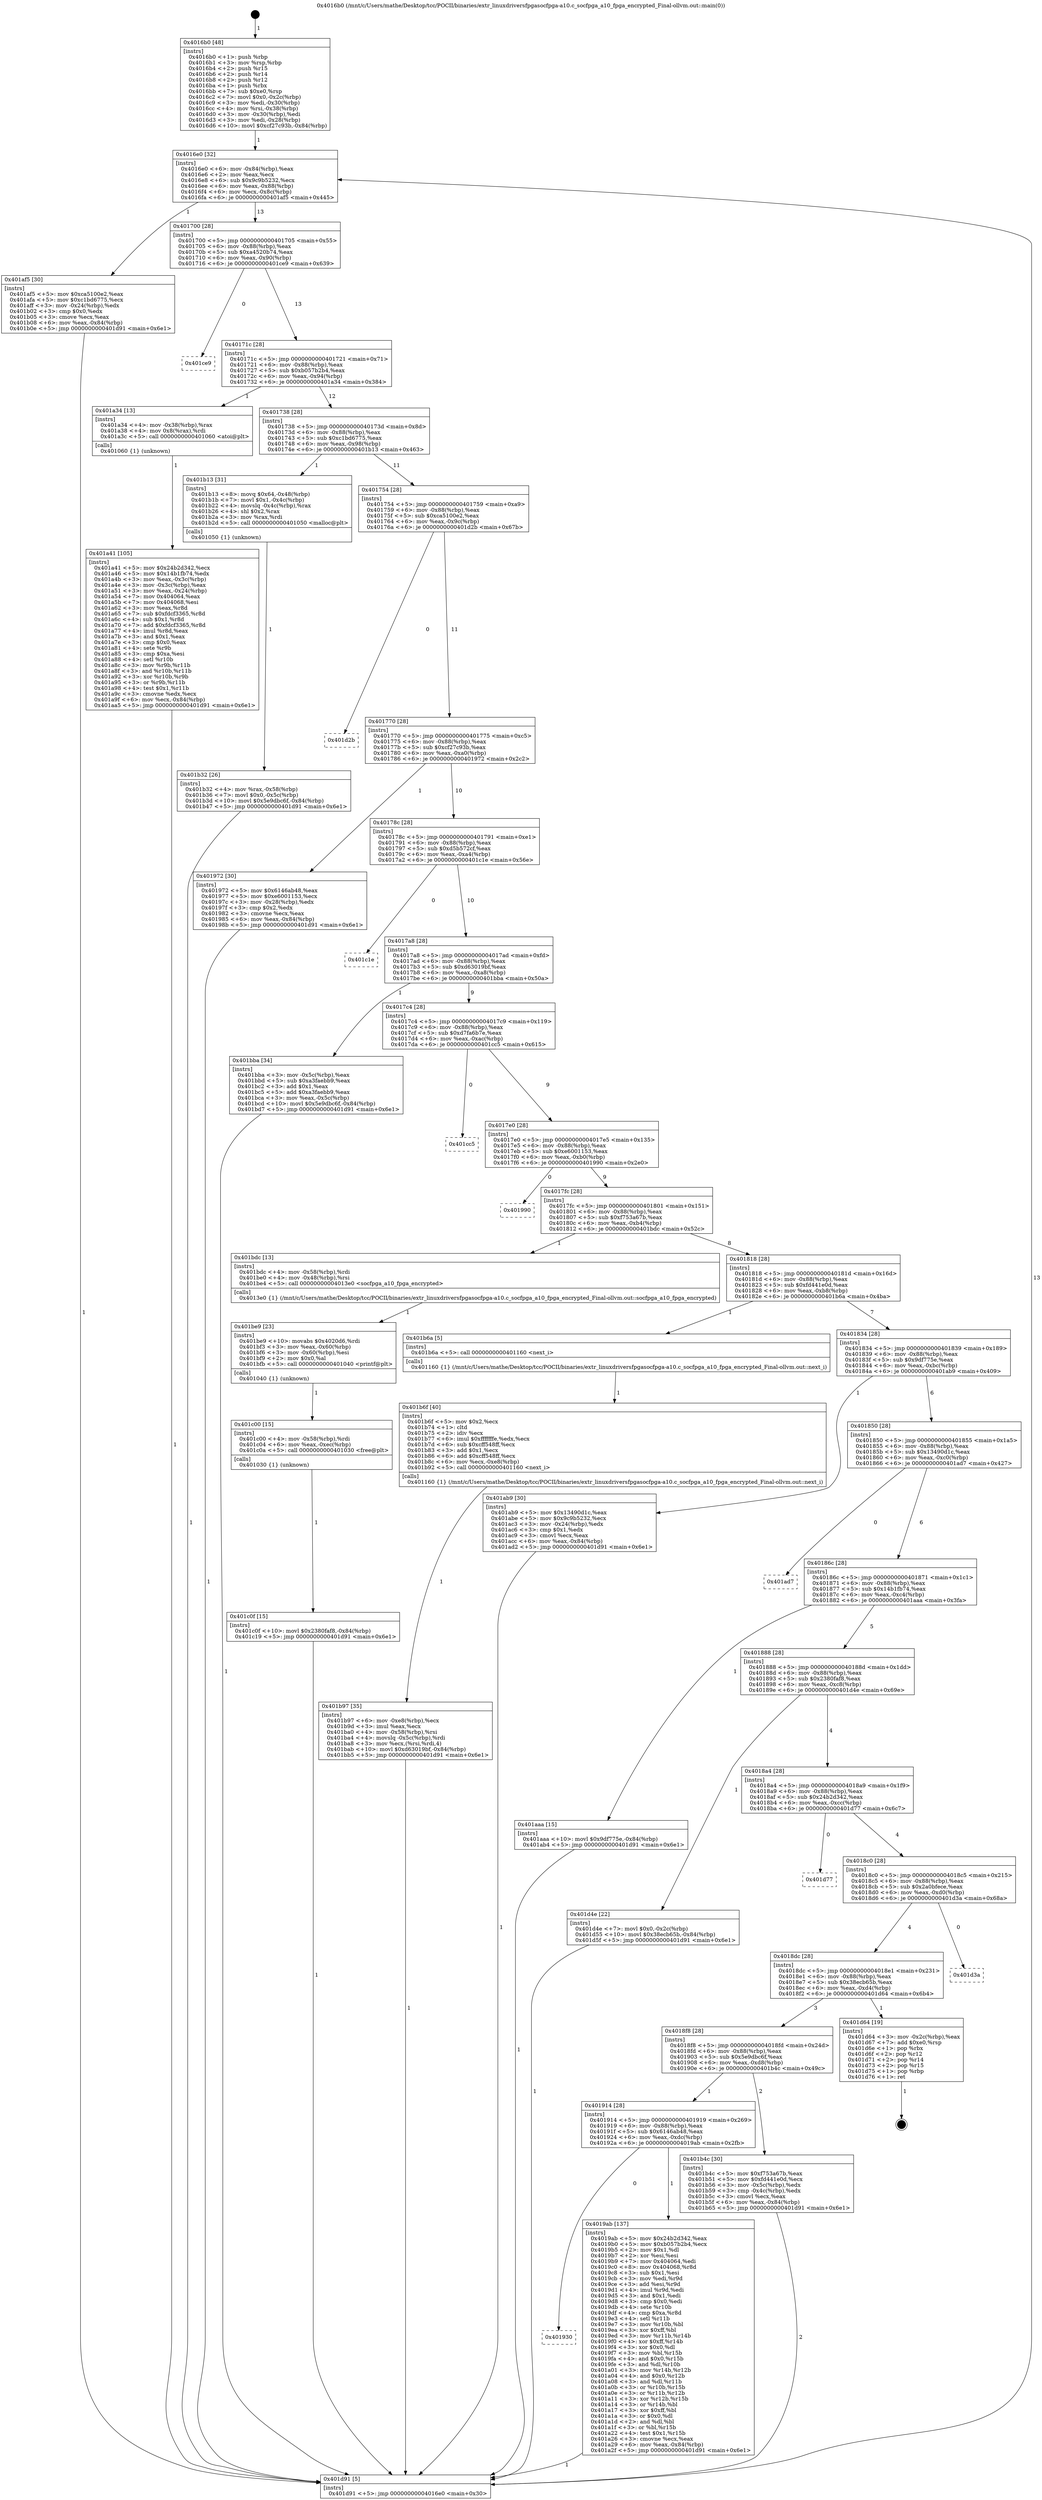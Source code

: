 digraph "0x4016b0" {
  label = "0x4016b0 (/mnt/c/Users/mathe/Desktop/tcc/POCII/binaries/extr_linuxdriversfpgasocfpga-a10.c_socfpga_a10_fpga_encrypted_Final-ollvm.out::main(0))"
  labelloc = "t"
  node[shape=record]

  Entry [label="",width=0.3,height=0.3,shape=circle,fillcolor=black,style=filled]
  "0x4016e0" [label="{
     0x4016e0 [32]\l
     | [instrs]\l
     &nbsp;&nbsp;0x4016e0 \<+6\>: mov -0x84(%rbp),%eax\l
     &nbsp;&nbsp;0x4016e6 \<+2\>: mov %eax,%ecx\l
     &nbsp;&nbsp;0x4016e8 \<+6\>: sub $0x9c9b5232,%ecx\l
     &nbsp;&nbsp;0x4016ee \<+6\>: mov %eax,-0x88(%rbp)\l
     &nbsp;&nbsp;0x4016f4 \<+6\>: mov %ecx,-0x8c(%rbp)\l
     &nbsp;&nbsp;0x4016fa \<+6\>: je 0000000000401af5 \<main+0x445\>\l
  }"]
  "0x401af5" [label="{
     0x401af5 [30]\l
     | [instrs]\l
     &nbsp;&nbsp;0x401af5 \<+5\>: mov $0xca5100e2,%eax\l
     &nbsp;&nbsp;0x401afa \<+5\>: mov $0xc1bd6775,%ecx\l
     &nbsp;&nbsp;0x401aff \<+3\>: mov -0x24(%rbp),%edx\l
     &nbsp;&nbsp;0x401b02 \<+3\>: cmp $0x0,%edx\l
     &nbsp;&nbsp;0x401b05 \<+3\>: cmove %ecx,%eax\l
     &nbsp;&nbsp;0x401b08 \<+6\>: mov %eax,-0x84(%rbp)\l
     &nbsp;&nbsp;0x401b0e \<+5\>: jmp 0000000000401d91 \<main+0x6e1\>\l
  }"]
  "0x401700" [label="{
     0x401700 [28]\l
     | [instrs]\l
     &nbsp;&nbsp;0x401700 \<+5\>: jmp 0000000000401705 \<main+0x55\>\l
     &nbsp;&nbsp;0x401705 \<+6\>: mov -0x88(%rbp),%eax\l
     &nbsp;&nbsp;0x40170b \<+5\>: sub $0xa4520b74,%eax\l
     &nbsp;&nbsp;0x401710 \<+6\>: mov %eax,-0x90(%rbp)\l
     &nbsp;&nbsp;0x401716 \<+6\>: je 0000000000401ce9 \<main+0x639\>\l
  }"]
  Exit [label="",width=0.3,height=0.3,shape=circle,fillcolor=black,style=filled,peripheries=2]
  "0x401ce9" [label="{
     0x401ce9\l
  }", style=dashed]
  "0x40171c" [label="{
     0x40171c [28]\l
     | [instrs]\l
     &nbsp;&nbsp;0x40171c \<+5\>: jmp 0000000000401721 \<main+0x71\>\l
     &nbsp;&nbsp;0x401721 \<+6\>: mov -0x88(%rbp),%eax\l
     &nbsp;&nbsp;0x401727 \<+5\>: sub $0xb057b2b4,%eax\l
     &nbsp;&nbsp;0x40172c \<+6\>: mov %eax,-0x94(%rbp)\l
     &nbsp;&nbsp;0x401732 \<+6\>: je 0000000000401a34 \<main+0x384\>\l
  }"]
  "0x401c0f" [label="{
     0x401c0f [15]\l
     | [instrs]\l
     &nbsp;&nbsp;0x401c0f \<+10\>: movl $0x2380faf8,-0x84(%rbp)\l
     &nbsp;&nbsp;0x401c19 \<+5\>: jmp 0000000000401d91 \<main+0x6e1\>\l
  }"]
  "0x401a34" [label="{
     0x401a34 [13]\l
     | [instrs]\l
     &nbsp;&nbsp;0x401a34 \<+4\>: mov -0x38(%rbp),%rax\l
     &nbsp;&nbsp;0x401a38 \<+4\>: mov 0x8(%rax),%rdi\l
     &nbsp;&nbsp;0x401a3c \<+5\>: call 0000000000401060 \<atoi@plt\>\l
     | [calls]\l
     &nbsp;&nbsp;0x401060 \{1\} (unknown)\l
  }"]
  "0x401738" [label="{
     0x401738 [28]\l
     | [instrs]\l
     &nbsp;&nbsp;0x401738 \<+5\>: jmp 000000000040173d \<main+0x8d\>\l
     &nbsp;&nbsp;0x40173d \<+6\>: mov -0x88(%rbp),%eax\l
     &nbsp;&nbsp;0x401743 \<+5\>: sub $0xc1bd6775,%eax\l
     &nbsp;&nbsp;0x401748 \<+6\>: mov %eax,-0x98(%rbp)\l
     &nbsp;&nbsp;0x40174e \<+6\>: je 0000000000401b13 \<main+0x463\>\l
  }"]
  "0x401c00" [label="{
     0x401c00 [15]\l
     | [instrs]\l
     &nbsp;&nbsp;0x401c00 \<+4\>: mov -0x58(%rbp),%rdi\l
     &nbsp;&nbsp;0x401c04 \<+6\>: mov %eax,-0xec(%rbp)\l
     &nbsp;&nbsp;0x401c0a \<+5\>: call 0000000000401030 \<free@plt\>\l
     | [calls]\l
     &nbsp;&nbsp;0x401030 \{1\} (unknown)\l
  }"]
  "0x401b13" [label="{
     0x401b13 [31]\l
     | [instrs]\l
     &nbsp;&nbsp;0x401b13 \<+8\>: movq $0x64,-0x48(%rbp)\l
     &nbsp;&nbsp;0x401b1b \<+7\>: movl $0x1,-0x4c(%rbp)\l
     &nbsp;&nbsp;0x401b22 \<+4\>: movslq -0x4c(%rbp),%rax\l
     &nbsp;&nbsp;0x401b26 \<+4\>: shl $0x2,%rax\l
     &nbsp;&nbsp;0x401b2a \<+3\>: mov %rax,%rdi\l
     &nbsp;&nbsp;0x401b2d \<+5\>: call 0000000000401050 \<malloc@plt\>\l
     | [calls]\l
     &nbsp;&nbsp;0x401050 \{1\} (unknown)\l
  }"]
  "0x401754" [label="{
     0x401754 [28]\l
     | [instrs]\l
     &nbsp;&nbsp;0x401754 \<+5\>: jmp 0000000000401759 \<main+0xa9\>\l
     &nbsp;&nbsp;0x401759 \<+6\>: mov -0x88(%rbp),%eax\l
     &nbsp;&nbsp;0x40175f \<+5\>: sub $0xca5100e2,%eax\l
     &nbsp;&nbsp;0x401764 \<+6\>: mov %eax,-0x9c(%rbp)\l
     &nbsp;&nbsp;0x40176a \<+6\>: je 0000000000401d2b \<main+0x67b\>\l
  }"]
  "0x401be9" [label="{
     0x401be9 [23]\l
     | [instrs]\l
     &nbsp;&nbsp;0x401be9 \<+10\>: movabs $0x4020d6,%rdi\l
     &nbsp;&nbsp;0x401bf3 \<+3\>: mov %eax,-0x60(%rbp)\l
     &nbsp;&nbsp;0x401bf6 \<+3\>: mov -0x60(%rbp),%esi\l
     &nbsp;&nbsp;0x401bf9 \<+2\>: mov $0x0,%al\l
     &nbsp;&nbsp;0x401bfb \<+5\>: call 0000000000401040 \<printf@plt\>\l
     | [calls]\l
     &nbsp;&nbsp;0x401040 \{1\} (unknown)\l
  }"]
  "0x401d2b" [label="{
     0x401d2b\l
  }", style=dashed]
  "0x401770" [label="{
     0x401770 [28]\l
     | [instrs]\l
     &nbsp;&nbsp;0x401770 \<+5\>: jmp 0000000000401775 \<main+0xc5\>\l
     &nbsp;&nbsp;0x401775 \<+6\>: mov -0x88(%rbp),%eax\l
     &nbsp;&nbsp;0x40177b \<+5\>: sub $0xcf27c93b,%eax\l
     &nbsp;&nbsp;0x401780 \<+6\>: mov %eax,-0xa0(%rbp)\l
     &nbsp;&nbsp;0x401786 \<+6\>: je 0000000000401972 \<main+0x2c2\>\l
  }"]
  "0x401b97" [label="{
     0x401b97 [35]\l
     | [instrs]\l
     &nbsp;&nbsp;0x401b97 \<+6\>: mov -0xe8(%rbp),%ecx\l
     &nbsp;&nbsp;0x401b9d \<+3\>: imul %eax,%ecx\l
     &nbsp;&nbsp;0x401ba0 \<+4\>: mov -0x58(%rbp),%rsi\l
     &nbsp;&nbsp;0x401ba4 \<+4\>: movslq -0x5c(%rbp),%rdi\l
     &nbsp;&nbsp;0x401ba8 \<+3\>: mov %ecx,(%rsi,%rdi,4)\l
     &nbsp;&nbsp;0x401bab \<+10\>: movl $0xd63019bf,-0x84(%rbp)\l
     &nbsp;&nbsp;0x401bb5 \<+5\>: jmp 0000000000401d91 \<main+0x6e1\>\l
  }"]
  "0x401972" [label="{
     0x401972 [30]\l
     | [instrs]\l
     &nbsp;&nbsp;0x401972 \<+5\>: mov $0x6146ab48,%eax\l
     &nbsp;&nbsp;0x401977 \<+5\>: mov $0xe6001153,%ecx\l
     &nbsp;&nbsp;0x40197c \<+3\>: mov -0x28(%rbp),%edx\l
     &nbsp;&nbsp;0x40197f \<+3\>: cmp $0x2,%edx\l
     &nbsp;&nbsp;0x401982 \<+3\>: cmovne %ecx,%eax\l
     &nbsp;&nbsp;0x401985 \<+6\>: mov %eax,-0x84(%rbp)\l
     &nbsp;&nbsp;0x40198b \<+5\>: jmp 0000000000401d91 \<main+0x6e1\>\l
  }"]
  "0x40178c" [label="{
     0x40178c [28]\l
     | [instrs]\l
     &nbsp;&nbsp;0x40178c \<+5\>: jmp 0000000000401791 \<main+0xe1\>\l
     &nbsp;&nbsp;0x401791 \<+6\>: mov -0x88(%rbp),%eax\l
     &nbsp;&nbsp;0x401797 \<+5\>: sub $0xd5b572cf,%eax\l
     &nbsp;&nbsp;0x40179c \<+6\>: mov %eax,-0xa4(%rbp)\l
     &nbsp;&nbsp;0x4017a2 \<+6\>: je 0000000000401c1e \<main+0x56e\>\l
  }"]
  "0x401d91" [label="{
     0x401d91 [5]\l
     | [instrs]\l
     &nbsp;&nbsp;0x401d91 \<+5\>: jmp 00000000004016e0 \<main+0x30\>\l
  }"]
  "0x4016b0" [label="{
     0x4016b0 [48]\l
     | [instrs]\l
     &nbsp;&nbsp;0x4016b0 \<+1\>: push %rbp\l
     &nbsp;&nbsp;0x4016b1 \<+3\>: mov %rsp,%rbp\l
     &nbsp;&nbsp;0x4016b4 \<+2\>: push %r15\l
     &nbsp;&nbsp;0x4016b6 \<+2\>: push %r14\l
     &nbsp;&nbsp;0x4016b8 \<+2\>: push %r12\l
     &nbsp;&nbsp;0x4016ba \<+1\>: push %rbx\l
     &nbsp;&nbsp;0x4016bb \<+7\>: sub $0xe0,%rsp\l
     &nbsp;&nbsp;0x4016c2 \<+7\>: movl $0x0,-0x2c(%rbp)\l
     &nbsp;&nbsp;0x4016c9 \<+3\>: mov %edi,-0x30(%rbp)\l
     &nbsp;&nbsp;0x4016cc \<+4\>: mov %rsi,-0x38(%rbp)\l
     &nbsp;&nbsp;0x4016d0 \<+3\>: mov -0x30(%rbp),%edi\l
     &nbsp;&nbsp;0x4016d3 \<+3\>: mov %edi,-0x28(%rbp)\l
     &nbsp;&nbsp;0x4016d6 \<+10\>: movl $0xcf27c93b,-0x84(%rbp)\l
  }"]
  "0x401b6f" [label="{
     0x401b6f [40]\l
     | [instrs]\l
     &nbsp;&nbsp;0x401b6f \<+5\>: mov $0x2,%ecx\l
     &nbsp;&nbsp;0x401b74 \<+1\>: cltd\l
     &nbsp;&nbsp;0x401b75 \<+2\>: idiv %ecx\l
     &nbsp;&nbsp;0x401b77 \<+6\>: imul $0xfffffffe,%edx,%ecx\l
     &nbsp;&nbsp;0x401b7d \<+6\>: sub $0xcff548ff,%ecx\l
     &nbsp;&nbsp;0x401b83 \<+3\>: add $0x1,%ecx\l
     &nbsp;&nbsp;0x401b86 \<+6\>: add $0xcff548ff,%ecx\l
     &nbsp;&nbsp;0x401b8c \<+6\>: mov %ecx,-0xe8(%rbp)\l
     &nbsp;&nbsp;0x401b92 \<+5\>: call 0000000000401160 \<next_i\>\l
     | [calls]\l
     &nbsp;&nbsp;0x401160 \{1\} (/mnt/c/Users/mathe/Desktop/tcc/POCII/binaries/extr_linuxdriversfpgasocfpga-a10.c_socfpga_a10_fpga_encrypted_Final-ollvm.out::next_i)\l
  }"]
  "0x401c1e" [label="{
     0x401c1e\l
  }", style=dashed]
  "0x4017a8" [label="{
     0x4017a8 [28]\l
     | [instrs]\l
     &nbsp;&nbsp;0x4017a8 \<+5\>: jmp 00000000004017ad \<main+0xfd\>\l
     &nbsp;&nbsp;0x4017ad \<+6\>: mov -0x88(%rbp),%eax\l
     &nbsp;&nbsp;0x4017b3 \<+5\>: sub $0xd63019bf,%eax\l
     &nbsp;&nbsp;0x4017b8 \<+6\>: mov %eax,-0xa8(%rbp)\l
     &nbsp;&nbsp;0x4017be \<+6\>: je 0000000000401bba \<main+0x50a\>\l
  }"]
  "0x401b32" [label="{
     0x401b32 [26]\l
     | [instrs]\l
     &nbsp;&nbsp;0x401b32 \<+4\>: mov %rax,-0x58(%rbp)\l
     &nbsp;&nbsp;0x401b36 \<+7\>: movl $0x0,-0x5c(%rbp)\l
     &nbsp;&nbsp;0x401b3d \<+10\>: movl $0x5e9dbc6f,-0x84(%rbp)\l
     &nbsp;&nbsp;0x401b47 \<+5\>: jmp 0000000000401d91 \<main+0x6e1\>\l
  }"]
  "0x401bba" [label="{
     0x401bba [34]\l
     | [instrs]\l
     &nbsp;&nbsp;0x401bba \<+3\>: mov -0x5c(%rbp),%eax\l
     &nbsp;&nbsp;0x401bbd \<+5\>: sub $0xa3faebb9,%eax\l
     &nbsp;&nbsp;0x401bc2 \<+3\>: add $0x1,%eax\l
     &nbsp;&nbsp;0x401bc5 \<+5\>: add $0xa3faebb9,%eax\l
     &nbsp;&nbsp;0x401bca \<+3\>: mov %eax,-0x5c(%rbp)\l
     &nbsp;&nbsp;0x401bcd \<+10\>: movl $0x5e9dbc6f,-0x84(%rbp)\l
     &nbsp;&nbsp;0x401bd7 \<+5\>: jmp 0000000000401d91 \<main+0x6e1\>\l
  }"]
  "0x4017c4" [label="{
     0x4017c4 [28]\l
     | [instrs]\l
     &nbsp;&nbsp;0x4017c4 \<+5\>: jmp 00000000004017c9 \<main+0x119\>\l
     &nbsp;&nbsp;0x4017c9 \<+6\>: mov -0x88(%rbp),%eax\l
     &nbsp;&nbsp;0x4017cf \<+5\>: sub $0xd7fa6b7e,%eax\l
     &nbsp;&nbsp;0x4017d4 \<+6\>: mov %eax,-0xac(%rbp)\l
     &nbsp;&nbsp;0x4017da \<+6\>: je 0000000000401cc5 \<main+0x615\>\l
  }"]
  "0x401a41" [label="{
     0x401a41 [105]\l
     | [instrs]\l
     &nbsp;&nbsp;0x401a41 \<+5\>: mov $0x24b2d342,%ecx\l
     &nbsp;&nbsp;0x401a46 \<+5\>: mov $0x14b1fb74,%edx\l
     &nbsp;&nbsp;0x401a4b \<+3\>: mov %eax,-0x3c(%rbp)\l
     &nbsp;&nbsp;0x401a4e \<+3\>: mov -0x3c(%rbp),%eax\l
     &nbsp;&nbsp;0x401a51 \<+3\>: mov %eax,-0x24(%rbp)\l
     &nbsp;&nbsp;0x401a54 \<+7\>: mov 0x404064,%eax\l
     &nbsp;&nbsp;0x401a5b \<+7\>: mov 0x404068,%esi\l
     &nbsp;&nbsp;0x401a62 \<+3\>: mov %eax,%r8d\l
     &nbsp;&nbsp;0x401a65 \<+7\>: sub $0xfdcf3365,%r8d\l
     &nbsp;&nbsp;0x401a6c \<+4\>: sub $0x1,%r8d\l
     &nbsp;&nbsp;0x401a70 \<+7\>: add $0xfdcf3365,%r8d\l
     &nbsp;&nbsp;0x401a77 \<+4\>: imul %r8d,%eax\l
     &nbsp;&nbsp;0x401a7b \<+3\>: and $0x1,%eax\l
     &nbsp;&nbsp;0x401a7e \<+3\>: cmp $0x0,%eax\l
     &nbsp;&nbsp;0x401a81 \<+4\>: sete %r9b\l
     &nbsp;&nbsp;0x401a85 \<+3\>: cmp $0xa,%esi\l
     &nbsp;&nbsp;0x401a88 \<+4\>: setl %r10b\l
     &nbsp;&nbsp;0x401a8c \<+3\>: mov %r9b,%r11b\l
     &nbsp;&nbsp;0x401a8f \<+3\>: and %r10b,%r11b\l
     &nbsp;&nbsp;0x401a92 \<+3\>: xor %r10b,%r9b\l
     &nbsp;&nbsp;0x401a95 \<+3\>: or %r9b,%r11b\l
     &nbsp;&nbsp;0x401a98 \<+4\>: test $0x1,%r11b\l
     &nbsp;&nbsp;0x401a9c \<+3\>: cmovne %edx,%ecx\l
     &nbsp;&nbsp;0x401a9f \<+6\>: mov %ecx,-0x84(%rbp)\l
     &nbsp;&nbsp;0x401aa5 \<+5\>: jmp 0000000000401d91 \<main+0x6e1\>\l
  }"]
  "0x401cc5" [label="{
     0x401cc5\l
  }", style=dashed]
  "0x4017e0" [label="{
     0x4017e0 [28]\l
     | [instrs]\l
     &nbsp;&nbsp;0x4017e0 \<+5\>: jmp 00000000004017e5 \<main+0x135\>\l
     &nbsp;&nbsp;0x4017e5 \<+6\>: mov -0x88(%rbp),%eax\l
     &nbsp;&nbsp;0x4017eb \<+5\>: sub $0xe6001153,%eax\l
     &nbsp;&nbsp;0x4017f0 \<+6\>: mov %eax,-0xb0(%rbp)\l
     &nbsp;&nbsp;0x4017f6 \<+6\>: je 0000000000401990 \<main+0x2e0\>\l
  }"]
  "0x401930" [label="{
     0x401930\l
  }", style=dashed]
  "0x401990" [label="{
     0x401990\l
  }", style=dashed]
  "0x4017fc" [label="{
     0x4017fc [28]\l
     | [instrs]\l
     &nbsp;&nbsp;0x4017fc \<+5\>: jmp 0000000000401801 \<main+0x151\>\l
     &nbsp;&nbsp;0x401801 \<+6\>: mov -0x88(%rbp),%eax\l
     &nbsp;&nbsp;0x401807 \<+5\>: sub $0xf753a67b,%eax\l
     &nbsp;&nbsp;0x40180c \<+6\>: mov %eax,-0xb4(%rbp)\l
     &nbsp;&nbsp;0x401812 \<+6\>: je 0000000000401bdc \<main+0x52c\>\l
  }"]
  "0x4019ab" [label="{
     0x4019ab [137]\l
     | [instrs]\l
     &nbsp;&nbsp;0x4019ab \<+5\>: mov $0x24b2d342,%eax\l
     &nbsp;&nbsp;0x4019b0 \<+5\>: mov $0xb057b2b4,%ecx\l
     &nbsp;&nbsp;0x4019b5 \<+2\>: mov $0x1,%dl\l
     &nbsp;&nbsp;0x4019b7 \<+2\>: xor %esi,%esi\l
     &nbsp;&nbsp;0x4019b9 \<+7\>: mov 0x404064,%edi\l
     &nbsp;&nbsp;0x4019c0 \<+8\>: mov 0x404068,%r8d\l
     &nbsp;&nbsp;0x4019c8 \<+3\>: sub $0x1,%esi\l
     &nbsp;&nbsp;0x4019cb \<+3\>: mov %edi,%r9d\l
     &nbsp;&nbsp;0x4019ce \<+3\>: add %esi,%r9d\l
     &nbsp;&nbsp;0x4019d1 \<+4\>: imul %r9d,%edi\l
     &nbsp;&nbsp;0x4019d5 \<+3\>: and $0x1,%edi\l
     &nbsp;&nbsp;0x4019d8 \<+3\>: cmp $0x0,%edi\l
     &nbsp;&nbsp;0x4019db \<+4\>: sete %r10b\l
     &nbsp;&nbsp;0x4019df \<+4\>: cmp $0xa,%r8d\l
     &nbsp;&nbsp;0x4019e3 \<+4\>: setl %r11b\l
     &nbsp;&nbsp;0x4019e7 \<+3\>: mov %r10b,%bl\l
     &nbsp;&nbsp;0x4019ea \<+3\>: xor $0xff,%bl\l
     &nbsp;&nbsp;0x4019ed \<+3\>: mov %r11b,%r14b\l
     &nbsp;&nbsp;0x4019f0 \<+4\>: xor $0xff,%r14b\l
     &nbsp;&nbsp;0x4019f4 \<+3\>: xor $0x0,%dl\l
     &nbsp;&nbsp;0x4019f7 \<+3\>: mov %bl,%r15b\l
     &nbsp;&nbsp;0x4019fa \<+4\>: and $0x0,%r15b\l
     &nbsp;&nbsp;0x4019fe \<+3\>: and %dl,%r10b\l
     &nbsp;&nbsp;0x401a01 \<+3\>: mov %r14b,%r12b\l
     &nbsp;&nbsp;0x401a04 \<+4\>: and $0x0,%r12b\l
     &nbsp;&nbsp;0x401a08 \<+3\>: and %dl,%r11b\l
     &nbsp;&nbsp;0x401a0b \<+3\>: or %r10b,%r15b\l
     &nbsp;&nbsp;0x401a0e \<+3\>: or %r11b,%r12b\l
     &nbsp;&nbsp;0x401a11 \<+3\>: xor %r12b,%r15b\l
     &nbsp;&nbsp;0x401a14 \<+3\>: or %r14b,%bl\l
     &nbsp;&nbsp;0x401a17 \<+3\>: xor $0xff,%bl\l
     &nbsp;&nbsp;0x401a1a \<+3\>: or $0x0,%dl\l
     &nbsp;&nbsp;0x401a1d \<+2\>: and %dl,%bl\l
     &nbsp;&nbsp;0x401a1f \<+3\>: or %bl,%r15b\l
     &nbsp;&nbsp;0x401a22 \<+4\>: test $0x1,%r15b\l
     &nbsp;&nbsp;0x401a26 \<+3\>: cmovne %ecx,%eax\l
     &nbsp;&nbsp;0x401a29 \<+6\>: mov %eax,-0x84(%rbp)\l
     &nbsp;&nbsp;0x401a2f \<+5\>: jmp 0000000000401d91 \<main+0x6e1\>\l
  }"]
  "0x401bdc" [label="{
     0x401bdc [13]\l
     | [instrs]\l
     &nbsp;&nbsp;0x401bdc \<+4\>: mov -0x58(%rbp),%rdi\l
     &nbsp;&nbsp;0x401be0 \<+4\>: mov -0x48(%rbp),%rsi\l
     &nbsp;&nbsp;0x401be4 \<+5\>: call 00000000004013e0 \<socfpga_a10_fpga_encrypted\>\l
     | [calls]\l
     &nbsp;&nbsp;0x4013e0 \{1\} (/mnt/c/Users/mathe/Desktop/tcc/POCII/binaries/extr_linuxdriversfpgasocfpga-a10.c_socfpga_a10_fpga_encrypted_Final-ollvm.out::socfpga_a10_fpga_encrypted)\l
  }"]
  "0x401818" [label="{
     0x401818 [28]\l
     | [instrs]\l
     &nbsp;&nbsp;0x401818 \<+5\>: jmp 000000000040181d \<main+0x16d\>\l
     &nbsp;&nbsp;0x40181d \<+6\>: mov -0x88(%rbp),%eax\l
     &nbsp;&nbsp;0x401823 \<+5\>: sub $0xfd441e0d,%eax\l
     &nbsp;&nbsp;0x401828 \<+6\>: mov %eax,-0xb8(%rbp)\l
     &nbsp;&nbsp;0x40182e \<+6\>: je 0000000000401b6a \<main+0x4ba\>\l
  }"]
  "0x401914" [label="{
     0x401914 [28]\l
     | [instrs]\l
     &nbsp;&nbsp;0x401914 \<+5\>: jmp 0000000000401919 \<main+0x269\>\l
     &nbsp;&nbsp;0x401919 \<+6\>: mov -0x88(%rbp),%eax\l
     &nbsp;&nbsp;0x40191f \<+5\>: sub $0x6146ab48,%eax\l
     &nbsp;&nbsp;0x401924 \<+6\>: mov %eax,-0xdc(%rbp)\l
     &nbsp;&nbsp;0x40192a \<+6\>: je 00000000004019ab \<main+0x2fb\>\l
  }"]
  "0x401b6a" [label="{
     0x401b6a [5]\l
     | [instrs]\l
     &nbsp;&nbsp;0x401b6a \<+5\>: call 0000000000401160 \<next_i\>\l
     | [calls]\l
     &nbsp;&nbsp;0x401160 \{1\} (/mnt/c/Users/mathe/Desktop/tcc/POCII/binaries/extr_linuxdriversfpgasocfpga-a10.c_socfpga_a10_fpga_encrypted_Final-ollvm.out::next_i)\l
  }"]
  "0x401834" [label="{
     0x401834 [28]\l
     | [instrs]\l
     &nbsp;&nbsp;0x401834 \<+5\>: jmp 0000000000401839 \<main+0x189\>\l
     &nbsp;&nbsp;0x401839 \<+6\>: mov -0x88(%rbp),%eax\l
     &nbsp;&nbsp;0x40183f \<+5\>: sub $0x9df775e,%eax\l
     &nbsp;&nbsp;0x401844 \<+6\>: mov %eax,-0xbc(%rbp)\l
     &nbsp;&nbsp;0x40184a \<+6\>: je 0000000000401ab9 \<main+0x409\>\l
  }"]
  "0x401b4c" [label="{
     0x401b4c [30]\l
     | [instrs]\l
     &nbsp;&nbsp;0x401b4c \<+5\>: mov $0xf753a67b,%eax\l
     &nbsp;&nbsp;0x401b51 \<+5\>: mov $0xfd441e0d,%ecx\l
     &nbsp;&nbsp;0x401b56 \<+3\>: mov -0x5c(%rbp),%edx\l
     &nbsp;&nbsp;0x401b59 \<+3\>: cmp -0x4c(%rbp),%edx\l
     &nbsp;&nbsp;0x401b5c \<+3\>: cmovl %ecx,%eax\l
     &nbsp;&nbsp;0x401b5f \<+6\>: mov %eax,-0x84(%rbp)\l
     &nbsp;&nbsp;0x401b65 \<+5\>: jmp 0000000000401d91 \<main+0x6e1\>\l
  }"]
  "0x401ab9" [label="{
     0x401ab9 [30]\l
     | [instrs]\l
     &nbsp;&nbsp;0x401ab9 \<+5\>: mov $0x13490d1c,%eax\l
     &nbsp;&nbsp;0x401abe \<+5\>: mov $0x9c9b5232,%ecx\l
     &nbsp;&nbsp;0x401ac3 \<+3\>: mov -0x24(%rbp),%edx\l
     &nbsp;&nbsp;0x401ac6 \<+3\>: cmp $0x1,%edx\l
     &nbsp;&nbsp;0x401ac9 \<+3\>: cmovl %ecx,%eax\l
     &nbsp;&nbsp;0x401acc \<+6\>: mov %eax,-0x84(%rbp)\l
     &nbsp;&nbsp;0x401ad2 \<+5\>: jmp 0000000000401d91 \<main+0x6e1\>\l
  }"]
  "0x401850" [label="{
     0x401850 [28]\l
     | [instrs]\l
     &nbsp;&nbsp;0x401850 \<+5\>: jmp 0000000000401855 \<main+0x1a5\>\l
     &nbsp;&nbsp;0x401855 \<+6\>: mov -0x88(%rbp),%eax\l
     &nbsp;&nbsp;0x40185b \<+5\>: sub $0x13490d1c,%eax\l
     &nbsp;&nbsp;0x401860 \<+6\>: mov %eax,-0xc0(%rbp)\l
     &nbsp;&nbsp;0x401866 \<+6\>: je 0000000000401ad7 \<main+0x427\>\l
  }"]
  "0x4018f8" [label="{
     0x4018f8 [28]\l
     | [instrs]\l
     &nbsp;&nbsp;0x4018f8 \<+5\>: jmp 00000000004018fd \<main+0x24d\>\l
     &nbsp;&nbsp;0x4018fd \<+6\>: mov -0x88(%rbp),%eax\l
     &nbsp;&nbsp;0x401903 \<+5\>: sub $0x5e9dbc6f,%eax\l
     &nbsp;&nbsp;0x401908 \<+6\>: mov %eax,-0xd8(%rbp)\l
     &nbsp;&nbsp;0x40190e \<+6\>: je 0000000000401b4c \<main+0x49c\>\l
  }"]
  "0x401ad7" [label="{
     0x401ad7\l
  }", style=dashed]
  "0x40186c" [label="{
     0x40186c [28]\l
     | [instrs]\l
     &nbsp;&nbsp;0x40186c \<+5\>: jmp 0000000000401871 \<main+0x1c1\>\l
     &nbsp;&nbsp;0x401871 \<+6\>: mov -0x88(%rbp),%eax\l
     &nbsp;&nbsp;0x401877 \<+5\>: sub $0x14b1fb74,%eax\l
     &nbsp;&nbsp;0x40187c \<+6\>: mov %eax,-0xc4(%rbp)\l
     &nbsp;&nbsp;0x401882 \<+6\>: je 0000000000401aaa \<main+0x3fa\>\l
  }"]
  "0x401d64" [label="{
     0x401d64 [19]\l
     | [instrs]\l
     &nbsp;&nbsp;0x401d64 \<+3\>: mov -0x2c(%rbp),%eax\l
     &nbsp;&nbsp;0x401d67 \<+7\>: add $0xe0,%rsp\l
     &nbsp;&nbsp;0x401d6e \<+1\>: pop %rbx\l
     &nbsp;&nbsp;0x401d6f \<+2\>: pop %r12\l
     &nbsp;&nbsp;0x401d71 \<+2\>: pop %r14\l
     &nbsp;&nbsp;0x401d73 \<+2\>: pop %r15\l
     &nbsp;&nbsp;0x401d75 \<+1\>: pop %rbp\l
     &nbsp;&nbsp;0x401d76 \<+1\>: ret\l
  }"]
  "0x401aaa" [label="{
     0x401aaa [15]\l
     | [instrs]\l
     &nbsp;&nbsp;0x401aaa \<+10\>: movl $0x9df775e,-0x84(%rbp)\l
     &nbsp;&nbsp;0x401ab4 \<+5\>: jmp 0000000000401d91 \<main+0x6e1\>\l
  }"]
  "0x401888" [label="{
     0x401888 [28]\l
     | [instrs]\l
     &nbsp;&nbsp;0x401888 \<+5\>: jmp 000000000040188d \<main+0x1dd\>\l
     &nbsp;&nbsp;0x40188d \<+6\>: mov -0x88(%rbp),%eax\l
     &nbsp;&nbsp;0x401893 \<+5\>: sub $0x2380faf8,%eax\l
     &nbsp;&nbsp;0x401898 \<+6\>: mov %eax,-0xc8(%rbp)\l
     &nbsp;&nbsp;0x40189e \<+6\>: je 0000000000401d4e \<main+0x69e\>\l
  }"]
  "0x4018dc" [label="{
     0x4018dc [28]\l
     | [instrs]\l
     &nbsp;&nbsp;0x4018dc \<+5\>: jmp 00000000004018e1 \<main+0x231\>\l
     &nbsp;&nbsp;0x4018e1 \<+6\>: mov -0x88(%rbp),%eax\l
     &nbsp;&nbsp;0x4018e7 \<+5\>: sub $0x38ecb65b,%eax\l
     &nbsp;&nbsp;0x4018ec \<+6\>: mov %eax,-0xd4(%rbp)\l
     &nbsp;&nbsp;0x4018f2 \<+6\>: je 0000000000401d64 \<main+0x6b4\>\l
  }"]
  "0x401d4e" [label="{
     0x401d4e [22]\l
     | [instrs]\l
     &nbsp;&nbsp;0x401d4e \<+7\>: movl $0x0,-0x2c(%rbp)\l
     &nbsp;&nbsp;0x401d55 \<+10\>: movl $0x38ecb65b,-0x84(%rbp)\l
     &nbsp;&nbsp;0x401d5f \<+5\>: jmp 0000000000401d91 \<main+0x6e1\>\l
  }"]
  "0x4018a4" [label="{
     0x4018a4 [28]\l
     | [instrs]\l
     &nbsp;&nbsp;0x4018a4 \<+5\>: jmp 00000000004018a9 \<main+0x1f9\>\l
     &nbsp;&nbsp;0x4018a9 \<+6\>: mov -0x88(%rbp),%eax\l
     &nbsp;&nbsp;0x4018af \<+5\>: sub $0x24b2d342,%eax\l
     &nbsp;&nbsp;0x4018b4 \<+6\>: mov %eax,-0xcc(%rbp)\l
     &nbsp;&nbsp;0x4018ba \<+6\>: je 0000000000401d77 \<main+0x6c7\>\l
  }"]
  "0x401d3a" [label="{
     0x401d3a\l
  }", style=dashed]
  "0x401d77" [label="{
     0x401d77\l
  }", style=dashed]
  "0x4018c0" [label="{
     0x4018c0 [28]\l
     | [instrs]\l
     &nbsp;&nbsp;0x4018c0 \<+5\>: jmp 00000000004018c5 \<main+0x215\>\l
     &nbsp;&nbsp;0x4018c5 \<+6\>: mov -0x88(%rbp),%eax\l
     &nbsp;&nbsp;0x4018cb \<+5\>: sub $0x2a0bfece,%eax\l
     &nbsp;&nbsp;0x4018d0 \<+6\>: mov %eax,-0xd0(%rbp)\l
     &nbsp;&nbsp;0x4018d6 \<+6\>: je 0000000000401d3a \<main+0x68a\>\l
  }"]
  Entry -> "0x4016b0" [label=" 1"]
  "0x4016e0" -> "0x401af5" [label=" 1"]
  "0x4016e0" -> "0x401700" [label=" 13"]
  "0x401d64" -> Exit [label=" 1"]
  "0x401700" -> "0x401ce9" [label=" 0"]
  "0x401700" -> "0x40171c" [label=" 13"]
  "0x401d4e" -> "0x401d91" [label=" 1"]
  "0x40171c" -> "0x401a34" [label=" 1"]
  "0x40171c" -> "0x401738" [label=" 12"]
  "0x401c0f" -> "0x401d91" [label=" 1"]
  "0x401738" -> "0x401b13" [label=" 1"]
  "0x401738" -> "0x401754" [label=" 11"]
  "0x401c00" -> "0x401c0f" [label=" 1"]
  "0x401754" -> "0x401d2b" [label=" 0"]
  "0x401754" -> "0x401770" [label=" 11"]
  "0x401be9" -> "0x401c00" [label=" 1"]
  "0x401770" -> "0x401972" [label=" 1"]
  "0x401770" -> "0x40178c" [label=" 10"]
  "0x401972" -> "0x401d91" [label=" 1"]
  "0x4016b0" -> "0x4016e0" [label=" 1"]
  "0x401d91" -> "0x4016e0" [label=" 13"]
  "0x401bdc" -> "0x401be9" [label=" 1"]
  "0x40178c" -> "0x401c1e" [label=" 0"]
  "0x40178c" -> "0x4017a8" [label=" 10"]
  "0x401bba" -> "0x401d91" [label=" 1"]
  "0x4017a8" -> "0x401bba" [label=" 1"]
  "0x4017a8" -> "0x4017c4" [label=" 9"]
  "0x401b97" -> "0x401d91" [label=" 1"]
  "0x4017c4" -> "0x401cc5" [label=" 0"]
  "0x4017c4" -> "0x4017e0" [label=" 9"]
  "0x401b6f" -> "0x401b97" [label=" 1"]
  "0x4017e0" -> "0x401990" [label=" 0"]
  "0x4017e0" -> "0x4017fc" [label=" 9"]
  "0x401b6a" -> "0x401b6f" [label=" 1"]
  "0x4017fc" -> "0x401bdc" [label=" 1"]
  "0x4017fc" -> "0x401818" [label=" 8"]
  "0x401b4c" -> "0x401d91" [label=" 2"]
  "0x401818" -> "0x401b6a" [label=" 1"]
  "0x401818" -> "0x401834" [label=" 7"]
  "0x401b13" -> "0x401b32" [label=" 1"]
  "0x401834" -> "0x401ab9" [label=" 1"]
  "0x401834" -> "0x401850" [label=" 6"]
  "0x401af5" -> "0x401d91" [label=" 1"]
  "0x401850" -> "0x401ad7" [label=" 0"]
  "0x401850" -> "0x40186c" [label=" 6"]
  "0x401aaa" -> "0x401d91" [label=" 1"]
  "0x40186c" -> "0x401aaa" [label=" 1"]
  "0x40186c" -> "0x401888" [label=" 5"]
  "0x401a41" -> "0x401d91" [label=" 1"]
  "0x401888" -> "0x401d4e" [label=" 1"]
  "0x401888" -> "0x4018a4" [label=" 4"]
  "0x4019ab" -> "0x401d91" [label=" 1"]
  "0x4018a4" -> "0x401d77" [label=" 0"]
  "0x4018a4" -> "0x4018c0" [label=" 4"]
  "0x401914" -> "0x401930" [label=" 0"]
  "0x4018c0" -> "0x401d3a" [label=" 0"]
  "0x4018c0" -> "0x4018dc" [label=" 4"]
  "0x401a34" -> "0x401a41" [label=" 1"]
  "0x4018dc" -> "0x401d64" [label=" 1"]
  "0x4018dc" -> "0x4018f8" [label=" 3"]
  "0x401ab9" -> "0x401d91" [label=" 1"]
  "0x4018f8" -> "0x401b4c" [label=" 2"]
  "0x4018f8" -> "0x401914" [label=" 1"]
  "0x401b32" -> "0x401d91" [label=" 1"]
  "0x401914" -> "0x4019ab" [label=" 1"]
}
